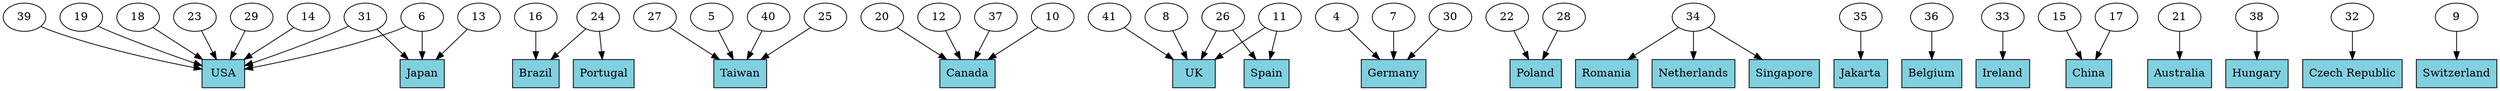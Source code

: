 digraph sldgraph {
overlap=false;
_S65100 -> _S39632;
_S65100 -> _S43667;
_S83605 -> _S39632;
_S36941 -> _S29378;
_S19793 -> _S61999;
_S93898 -> _S21659;
_S47519 -> _S56124;
_S47519 -> _S87837;
_S78374 -> _S61999;
_S16750 -> _S21357;
_S20893 -> _S15500;
_S70702 -> _S56124;
_S47567 -> _S90096;
_S47567 -> _S90412;
_S47567 -> _S19033;
_S88813 -> _S61999;
_S68131 -> _S48942;
_S91954 -> _S61999;
_S27391 -> _S43667;
_S98412 -> _S56124;
_S44955 -> _S85690;
_S66245 -> _S27446;
_S11221 -> _S63595;
_S25891 -> _S29378;
_S25891 -> _S50909;
_S61326 -> _S83011;
_S70421 -> _S43667;
_S70421 -> _S39632;
_S42431 -> _S21357;
_S47878 -> _S39632;
_S53132 -> _S63595;
_S47198 -> _S87837;
_S47198 -> _S56124;
_S41595 -> _S39632;
_S12775 -> _S21659;
_S90946 -> _S15500;
_S29176 -> _S39632;
_S75166 -> _S10117;
_S24952 -> _S21659;
_S44854 -> _S39632;
_S62435 -> _S50446;
_S57298 -> _S39632;
_S96994 -> _S40064;
_S56718 -> _S21357;
_S28935 -> _S21659;
_S25891 [label="24"];
_S11221 [label="15"];
_S44854 [label="19"];
_S90096 [label="Romania",shape=box,style=filled,fillcolor="#80d0e0"];
_S47198 [label="11"];
_S83605 [label="23"];
_S56718 [label="30"];
_S21357 [label="Germany",shape=box,style=filled,fillcolor="#80d0e0"];
_S40064 [label="Switzerland",shape=box,style=filled,fillcolor="#80d0e0"];
_S98412 [label="8"];
_S50446 [label="Czech Republic",shape=box,style=filled,fillcolor="#80d0e0"];
_S27446 [label="Ireland",shape=box,style=filled,fillcolor="#80d0e0"];
_S19793 [label="27"];
_S66245 [label="33"];
_S19033 [label="Singapore",shape=box,style=filled,fillcolor="#80d0e0"];
_S48942 [label="Jakarta",shape=box,style=filled,fillcolor="#80d0e0"];
_S56124 [label="UK",shape=box,style=filled,fillcolor="#80d0e0"];
_S90412 [label="Netherlands",shape=box,style=filled,fillcolor="#80d0e0"];
_S62435 [label="32"];
_S21659 [label="Canada",shape=box,style=filled,fillcolor="#80d0e0"];
_S27391 [label="13"];
_S47567 [label="34"];
_S16750 [label="4"];
_S57298 [label="18"];
_S87837 [label="Spain",shape=box,style=filled,fillcolor="#80d0e0"];
_S61326 [label="21"];
_S75166 [label="38"];
_S93898 [label="20"];
_S43667 [label="Japan",shape=box,style=filled,fillcolor="#80d0e0"];
_S12775 [label="12"];
_S91954 [label="25"];
_S85690 [label="Belgium",shape=box,style=filled,fillcolor="#80d0e0"];
_S41595 [label="14"];
_S36941 [label="16"];
_S47878 [label="29"];
_S61999 [label="Taiwan",shape=box,style=filled,fillcolor="#80d0e0"];
_S28935 [label="10"];
_S68131 [label="35"];
_S20893 [label="22"];
_S65100 [label="6"];
_S29176 [label="39"];
_S70421 [label="31"];
_S90946 [label="28"];
_S70702 [label="41"];
_S44955 [label="36"];
_S42431 [label="7"];
_S78374 [label="5"];
_S39632 [label="USA",shape=box,style=filled,fillcolor="#80d0e0"];
_S29378 [label="Brazil",shape=box,style=filled,fillcolor="#80d0e0"];
_S10117 [label="Hungary",shape=box,style=filled,fillcolor="#80d0e0"];
_S50909 [label="Portugal",shape=box,style=filled,fillcolor="#80d0e0"];
_S53132 [label="17"];
_S63595 [label="China",shape=box,style=filled,fillcolor="#80d0e0"];
_S96994 [label="9"];
_S24952 [label="37"];
_S88813 [label="40"];
_S15500 [label="Poland",shape=box,style=filled,fillcolor="#80d0e0"];
_S83011 [label="Australia",shape=box,style=filled,fillcolor="#80d0e0"];
_S47519 [label="26"];
}
